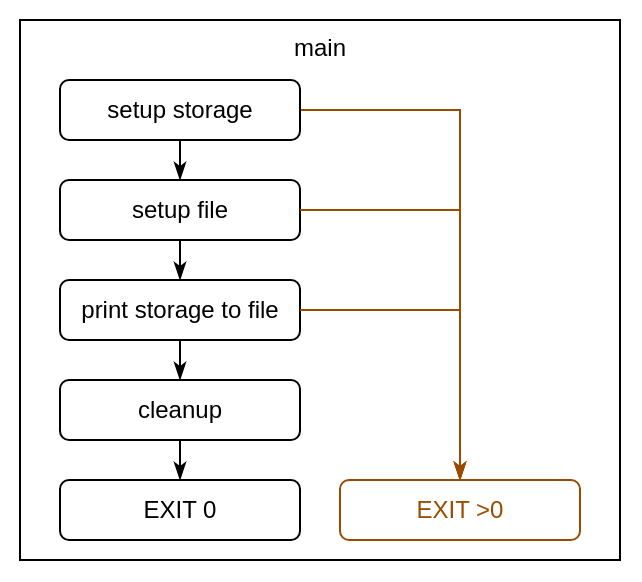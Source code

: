 <mxfile userAgent="Mozilla/5.0 (X11; Ubuntu; Linux x86_64; rv:62.0) Gecko/20100101 Firefox/62.0" version="9.3.1" editor="www.draw.io" type="google"><diagram id="a232bedc-5b27-5fc9-231a-35e30ce35696" name="Page-1"><mxGraphModel dx="464" dy="782" grid="1" gridSize="10" guides="1" tooltips="1" connect="1" arrows="1" fold="1" page="1" pageScale="1" pageWidth="1000" pageHeight="600" background="#ffffff" math="0" shadow="0"><root><mxCell id="0"/><mxCell id="1" parent="0"/><mxCell id="70d1b16441a6fe0f-65" value="" style="rounded=0;whiteSpace=wrap;html=1;strokeColor=none;fontColor=#994C00;fillColor=none;" parent="1" vertex="1"><mxGeometry x="400" y="30" width="320" height="290" as="geometry"/></mxCell><mxCell id="70d1b16441a6fe0f-1" value="main" style="rounded=0;whiteSpace=wrap;html=1;verticalAlign=top;align=center;" parent="1" vertex="1"><mxGeometry x="410" y="40" width="300" height="270" as="geometry"/></mxCell><mxCell id="70d1b16441a6fe0f-6" value="" style="endArrow=classicThin;html=1;exitX=0.5;exitY=1;entryX=0.5;entryY=0;endFill=1;edgeStyle=orthogonalEdgeStyle;rounded=1;" parent="1" source="70d1b16441a6fe0f-2" target="70d1b16441a6fe0f-4" edge="1"><mxGeometry width="50" height="50" relative="1" as="geometry"><mxPoint x="390" y="220" as="sourcePoint"/><mxPoint x="440" y="170" as="targetPoint"/></mxGeometry></mxCell><mxCell id="70d1b16441a6fe0f-12" value="" style="endArrow=classicThin;html=1;exitX=0.5;exitY=1;entryX=0.5;entryY=0;endFill=1;edgeStyle=orthogonalEdgeStyle;rounded=1;" parent="1" source="70d1b16441a6fe0f-4" target="70d1b16441a6fe0f-10" edge="1"><mxGeometry width="50" height="50" relative="1" as="geometry"><mxPoint x="559.857" y="160.143" as="sourcePoint"/><mxPoint x="500" y="230" as="targetPoint"/></mxGeometry></mxCell><mxCell id="70d1b16441a6fe0f-20" value="" style="endArrow=classicThin;html=1;exitX=0.5;exitY=1;endFill=1;edgeStyle=orthogonalEdgeStyle;rounded=1;entryX=0.5;entryY=0;" parent="1" source="70d1b16441a6fe0f-10" target="70d1b16441a6fe0f-21" edge="1"><mxGeometry width="50" height="50" relative="1" as="geometry"><mxPoint x="450" y="370" as="sourcePoint"/><mxPoint x="420" y="210" as="targetPoint"/></mxGeometry></mxCell><mxCell id="70d1b16441a6fe0f-27" value="" style="endArrow=classicThin;html=1;strokeColor=#994C00;edgeStyle=orthogonalEdgeStyle;endFill=1;rounded=0;exitX=1;exitY=0.5;fontColor=#994C00;entryX=0.5;entryY=0;" parent="1" source="70d1b16441a6fe0f-2" target="70d1b16441a6fe0f-28" edge="1"><mxGeometry width="50" height="50" relative="1" as="geometry"><mxPoint x="690" y="85" as="sourcePoint"/><mxPoint x="630" y="220" as="targetPoint"/><Array as="points"><mxPoint x="630" y="85"/></Array></mxGeometry></mxCell><mxCell id="70d1b16441a6fe0f-44" value="" style="endArrow=classicThin;html=1;entryX=0.5;entryY=0;endFill=1;edgeStyle=orthogonalEdgeStyle;rounded=1;exitX=0.5;exitY=1;" parent="1" source="70d1b16441a6fe0f-21" target="70d1b16441a6fe0f-43" edge="1"><mxGeometry width="50" height="50" relative="1" as="geometry"><mxPoint x="660" y="270" as="sourcePoint"/><mxPoint x="549.857" y="269.857" as="targetPoint"/></mxGeometry></mxCell><mxCell id="70d1b16441a6fe0f-2" value="&lt;div&gt;setup storage&lt;/div&gt;" style="rounded=1;whiteSpace=wrap;html=1;verticalAlign=middle;" parent="1" vertex="1"><mxGeometry x="430" y="70" width="120" height="30" as="geometry"/></mxCell><mxCell id="70d1b16441a6fe0f-4" value="setup file" style="rounded=1;whiteSpace=wrap;html=1;" parent="1" vertex="1"><mxGeometry x="430" y="120" width="120" height="30" as="geometry"/></mxCell><mxCell id="70d1b16441a6fe0f-10" value="print storage to file" style="rounded=1;whiteSpace=wrap;html=1;" parent="1" vertex="1"><mxGeometry x="430" y="170" width="120" height="30" as="geometry"/></mxCell><mxCell id="70d1b16441a6fe0f-21" value="cleanup" style="rounded=1;whiteSpace=wrap;html=1;" parent="1" vertex="1"><mxGeometry x="430" y="220" width="120" height="30" as="geometry"/></mxCell><mxCell id="70d1b16441a6fe0f-43" value="EXIT 0" style="rounded=1;whiteSpace=wrap;html=1;" parent="1" vertex="1"><mxGeometry x="430" y="270" width="120" height="30" as="geometry"/></mxCell><mxCell id="70d1b16441a6fe0f-50" value="" style="endArrow=classicThin;html=1;exitX=1;exitY=0.5;endFill=1;strokeColor=#994C00;rounded=0;entryX=0.5;entryY=0;edgeStyle=orthogonalEdgeStyle;" parent="1" source="70d1b16441a6fe0f-10" target="70d1b16441a6fe0f-28" edge="1"><mxGeometry width="50" height="50" relative="1" as="geometry"><mxPoint x="535" y="159.857" as="sourcePoint"/><mxPoint x="630" y="220" as="targetPoint"/></mxGeometry></mxCell><mxCell id="70d1b16441a6fe0f-28" value="EXIT &amp;gt;0&lt;br&gt;" style="rounded=1;whiteSpace=wrap;html=1;fontColor=#994C00;strokeColor=#994C00;" parent="1" vertex="1"><mxGeometry x="570" y="270" width="120" height="30" as="geometry"/></mxCell><mxCell id="70d1b16441a6fe0f-64" value="" style="endArrow=classicThin;html=1;strokeColor=#994C00;edgeStyle=orthogonalEdgeStyle;endFill=1;rounded=0;exitX=1;exitY=0.5;fontColor=#994C00;entryX=0.5;entryY=0;" parent="1" source="70d1b16441a6fe0f-4" target="70d1b16441a6fe0f-28" edge="1"><mxGeometry width="50" height="50" relative="1" as="geometry"><mxPoint x="630" y="150" as="sourcePoint"/><mxPoint x="630" y="220" as="targetPoint"/></mxGeometry></mxCell></root></mxGraphModel></diagram></mxfile>